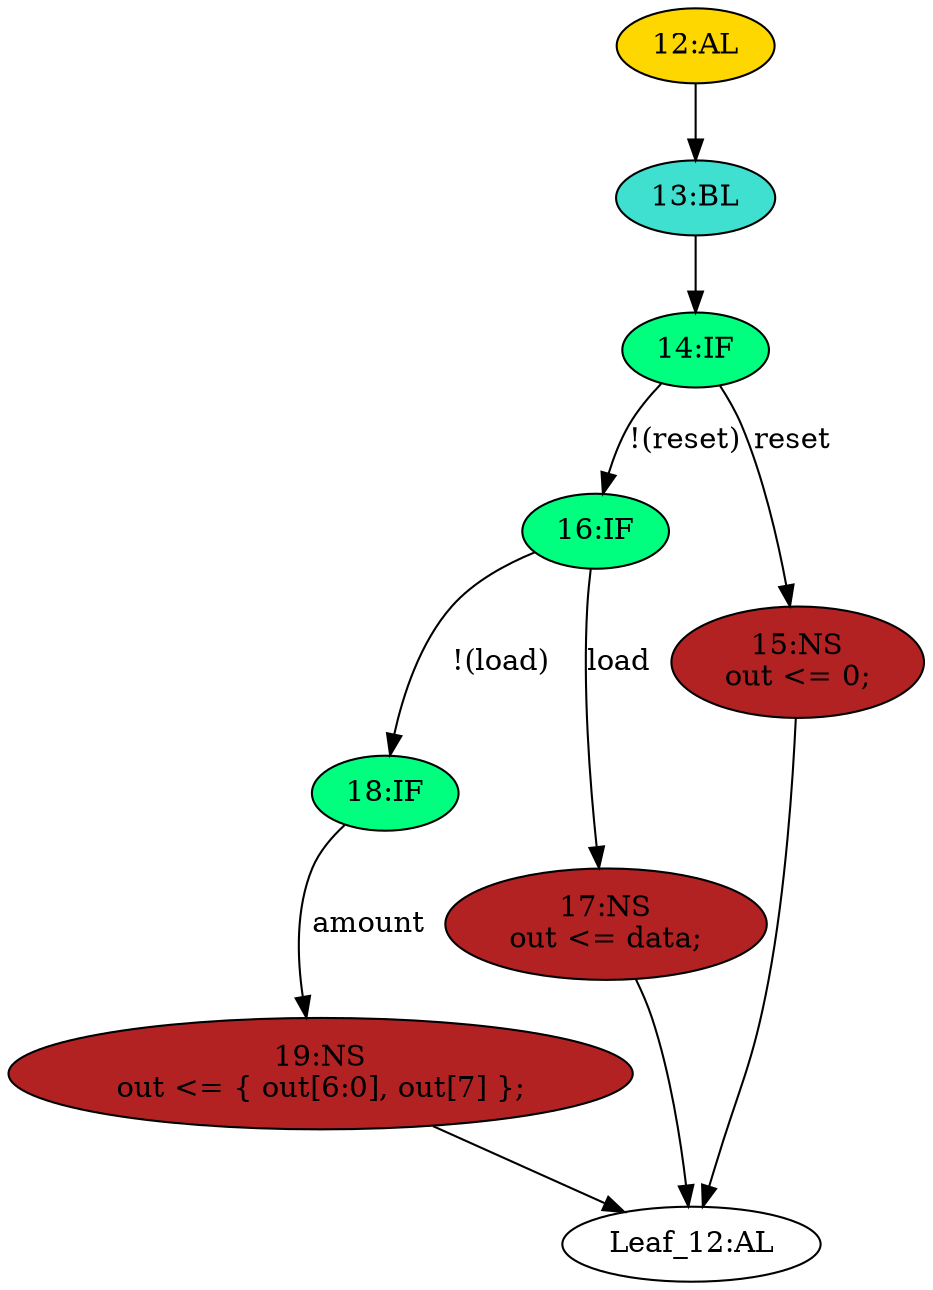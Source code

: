 strict digraph "" {
	node [label="\N"];
	"16:IF"	[ast="<pyverilog.vparser.ast.IfStatement object at 0x7fb9217988d0>",
		fillcolor=springgreen,
		label="16:IF",
		statements="[]",
		style=filled,
		typ=IfStatement];
	"18:IF"	[ast="<pyverilog.vparser.ast.IfStatement object at 0x7fb921798f50>",
		fillcolor=springgreen,
		label="18:IF",
		statements="[]",
		style=filled,
		typ=IfStatement];
	"16:IF" -> "18:IF"	[cond="['load']",
		label="!(load)",
		lineno=16];
	"17:NS"	[ast="<pyverilog.vparser.ast.NonblockingSubstitution object at 0x7fb9212e1f10>",
		fillcolor=firebrick,
		label="17:NS
out <= data;",
		statements="[<pyverilog.vparser.ast.NonblockingSubstitution object at 0x7fb9212e1f10>]",
		style=filled,
		typ=NonblockingSubstitution];
	"16:IF" -> "17:NS"	[cond="['load']",
		label=load,
		lineno=16];
	"19:NS"	[ast="<pyverilog.vparser.ast.NonblockingSubstitution object at 0x7fb921798c50>",
		fillcolor=firebrick,
		label="19:NS
out <= { out[6:0], out[7] };",
		statements="[<pyverilog.vparser.ast.NonblockingSubstitution object at 0x7fb921798c50>]",
		style=filled,
		typ=NonblockingSubstitution];
	"18:IF" -> "19:NS"	[cond="['amount']",
		label=amount,
		lineno=18];
	"13:BL"	[ast="<pyverilog.vparser.ast.Block object at 0x7fb9212eb0d0>",
		fillcolor=turquoise,
		label="13:BL",
		statements="[]",
		style=filled,
		typ=Block];
	"14:IF"	[ast="<pyverilog.vparser.ast.IfStatement object at 0x7fb9212eb110>",
		fillcolor=springgreen,
		label="14:IF",
		statements="[]",
		style=filled,
		typ=IfStatement];
	"13:BL" -> "14:IF"	[cond="[]",
		lineno=None];
	"14:IF" -> "16:IF"	[cond="['reset']",
		label="!(reset)",
		lineno=14];
	"15:NS"	[ast="<pyverilog.vparser.ast.NonblockingSubstitution object at 0x7fb9212eb150>",
		fillcolor=firebrick,
		label="15:NS
out <= 0;",
		statements="[<pyverilog.vparser.ast.NonblockingSubstitution object at 0x7fb9212eb150>]",
		style=filled,
		typ=NonblockingSubstitution];
	"14:IF" -> "15:NS"	[cond="['reset']",
		label=reset,
		lineno=14];
	"Leaf_12:AL"	[def_var="['out']",
		label="Leaf_12:AL"];
	"19:NS" -> "Leaf_12:AL"	[cond="[]",
		lineno=None];
	"17:NS" -> "Leaf_12:AL"	[cond="[]",
		lineno=None];
	"15:NS" -> "Leaf_12:AL"	[cond="[]",
		lineno=None];
	"12:AL"	[ast="<pyverilog.vparser.ast.Always object at 0x7fb9212eb350>",
		clk_sens=True,
		fillcolor=gold,
		label="12:AL",
		sens="['clk']",
		statements="[]",
		style=filled,
		typ=Always,
		use_var="['reset', 'load', 'amount', 'data', 'out']"];
	"12:AL" -> "13:BL"	[cond="[]",
		lineno=None];
}
